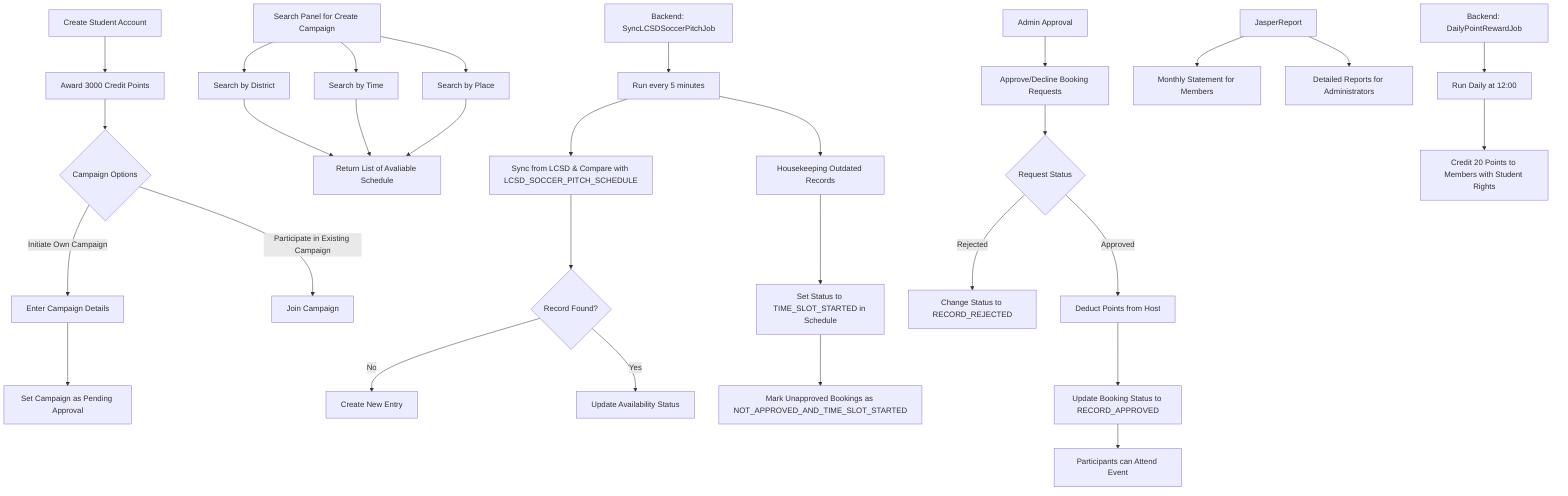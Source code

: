 flowchart TD
    A[Create Student Account] --> B[Award 3000 Credit Points]
    B --> C{Campaign Options}
    C -->|Initiate Own Campaign| D[Enter Campaign Details]
    C -->|Participate in Existing Campaign| E[Join Campaign]
    D --> F[Set Campaign as Pending Approval]

    A1[Search Panel for Create Campaign] --> G[Search by District] --> DDD[Return List of Avaliable Schedule]
    A1 --> H[Search by Time] --> DDD[Return List of Avaliable Schedule]
    A1 --> ZZZ[Search by Place] --> DDD[Return List of Avaliable Schedule]

    A2[Backend: SyncLCSDSoccerPitchJob] --> I[Run every 5 minutes]
    I --> J[Sync from LCSD & Compare with LCSD_SOCCER_PITCH_SCHEDULE]
    J --> K{Record Found?}
    K -->|No| L[Create New Entry]
    K -->|Yes| M[Update Availability Status]
    I --> N[Housekeeping Outdated Records]
    N --> O[Set Status to TIME_SLOT_STARTED in Schedule]
    O --> P[Mark Unapproved Bookings as NOT_APPROVED_AND_TIME_SLOT_STARTED]

    A4[Admin Approval] --> Q[Approve/Decline Booking Requests]
    Q --> R{Request Status}
    R -->|Rejected| S[Change Status to RECORD_REJECTED]
    R -->|Approved| T[Deduct Points from Host]
    T --> U[Update Booking Status to RECORD_APPROVED]
    U --> V[Participants can Attend Event]

    A5[JasperReport] --> W[Monthly Statement for Members]
    A5 --> Y[Detailed Reports for Administrators]

    A6[Backend: DailyPointRewardJob] --> Z[Run Daily at 12:00]
    Z --> AA[Credit 20 Points to Members with Student Rights]
